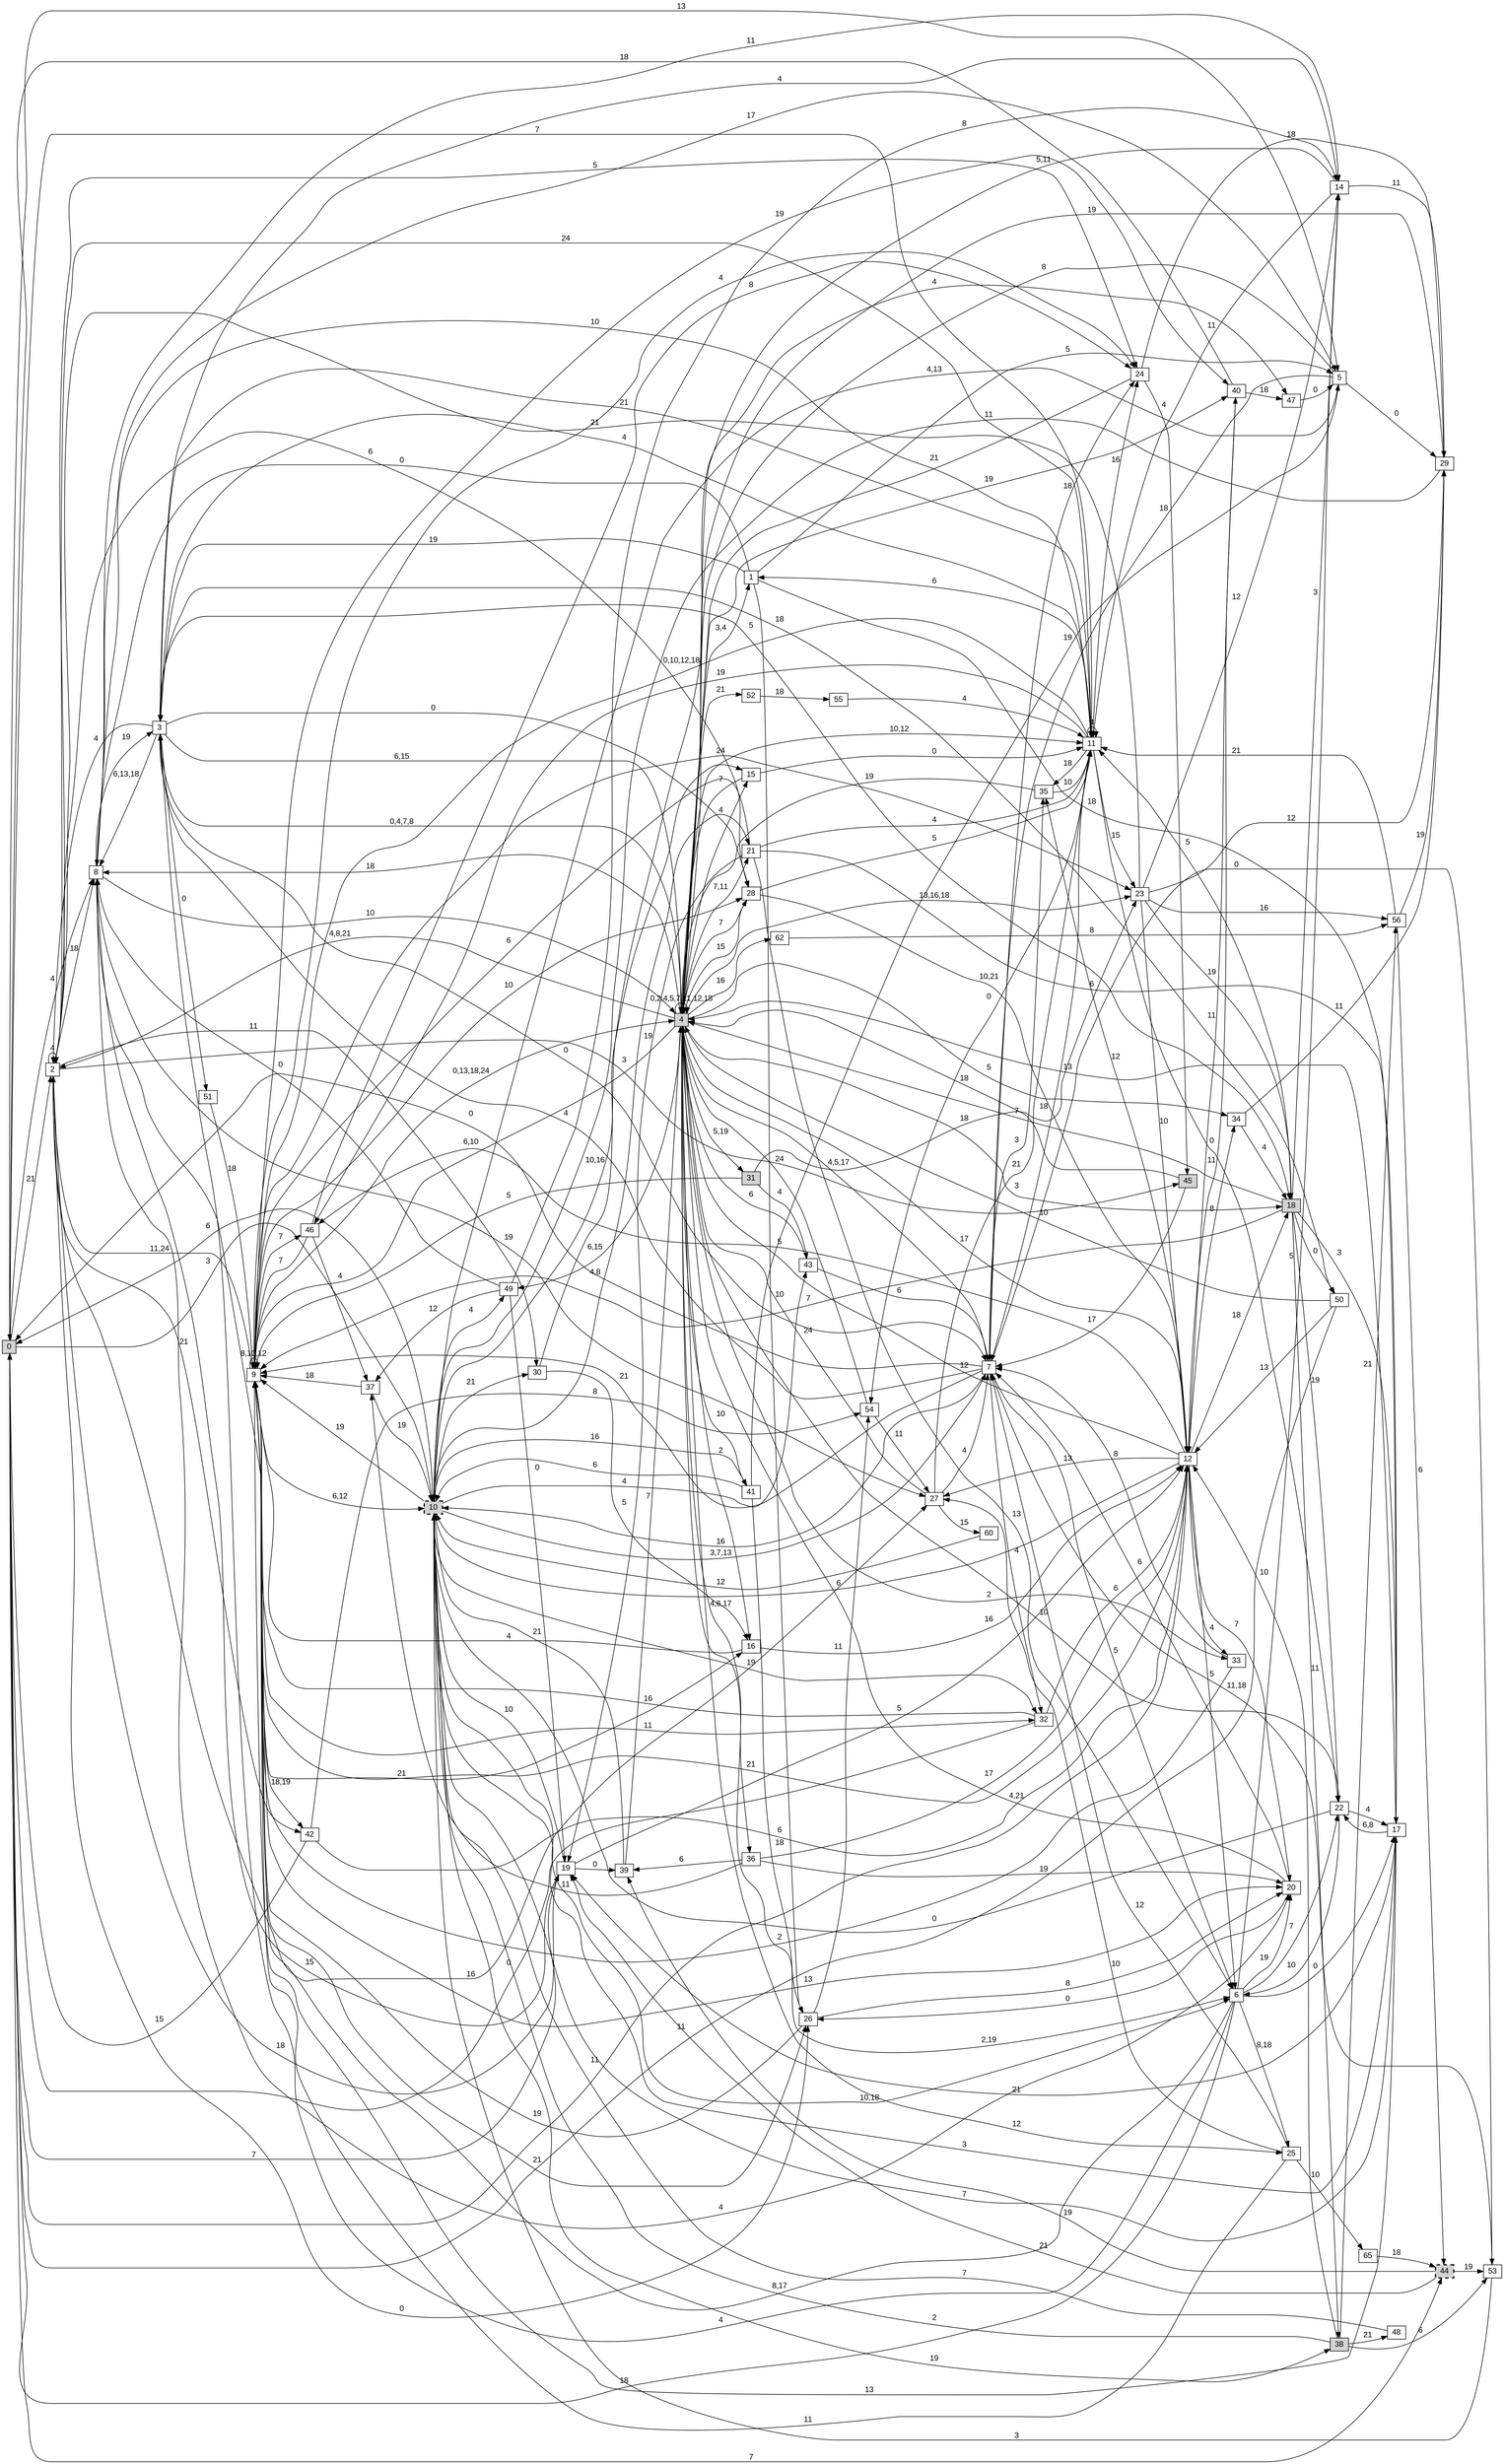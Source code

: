 digraph "NDFA" {
  rankdir=LR
  node [shape=box width=0.1 height=0.1 fontname=Arial]
  edge [fontname=Arial]
/* Estados */
 s0 [label="0" style="filled"] /* I:1 F:0 D:0 */
 s1 [label="1" ] /* I:0 F:0 D:0 */
 s2 [label="2" ] /* I:0 F:0 D:0 */
 s3 [label="3" ] /* I:0 F:0 D:0 */
 s4 [label="4" style="filled"] /* I:1 F:0 D:0 */
 s5 [label="5" ] /* I:0 F:0 D:0 */
 s6 [label="6" ] /* I:0 F:0 D:0 */
 s7 [label="7" ] /* I:0 F:0 D:0 */
 s8 [label="8" ] /* I:0 F:0 D:0 */
 s9 [label="9" ] /* I:0 F:0 D:0 */
 s10 [label="10" style="filled,bold,dashed"] /* I:1 F:1 D:0 */
 s11 [label="11" ] /* I:0 F:0 D:0 */
 s12 [label="12" ] /* I:0 F:0 D:0 */
 s14 [label="14" ] /* I:0 F:0 D:0 */
 s15 [label="15" ] /* I:0 F:0 D:0 */
 s16 [label="16" ] /* I:0 F:0 D:0 */
 s17 [label="17" ] /* I:0 F:0 D:0 */
 s18 [label="18" style="filled"] /* I:1 F:0 D:0 */
 s19 [label="19" ] /* I:0 F:0 D:0 */
 s20 [label="20" ] /* I:0 F:0 D:0 */
 s21 [label="21" ] /* I:0 F:0 D:0 */
 s22 [label="22" ] /* I:0 F:0 D:0 */
 s23 [label="23" ] /* I:0 F:0 D:0 */
 s24 [label="24" ] /* I:0 F:0 D:0 */
 s25 [label="25" ] /* I:0 F:0 D:0 */
 s26 [label="26" ] /* I:0 F:0 D:0 */
 s27 [label="27" ] /* I:0 F:0 D:0 */
 s28 [label="28" ] /* I:0 F:0 D:0 */
 s29 [label="29" ] /* I:0 F:0 D:0 */
 s30 [label="30" ] /* I:0 F:0 D:0 */
 s31 [label="31" style="filled"] /* I:1 F:0 D:0 */
 s32 [label="32" ] /* I:0 F:0 D:0 */
 s33 [label="33" ] /* I:0 F:0 D:0 */
 s34 [label="34" ] /* I:0 F:0 D:0 */
 s35 [label="35" ] /* I:0 F:0 D:0 */
 s36 [label="36" ] /* I:0 F:0 D:0 */
 s37 [label="37" ] /* I:0 F:0 D:0 */
 s38 [label="38" style="filled"] /* I:1 F:0 D:0 */
 s39 [label="39" ] /* I:0 F:0 D:0 */
 s40 [label="40" ] /* I:0 F:0 D:0 */
 s41 [label="41" ] /* I:0 F:0 D:0 */
 s42 [label="42" ] /* I:0 F:0 D:0 */
 s43 [label="43" ] /* I:0 F:0 D:0 */
 s44 [label="44" style="filled,bold,dashed"] /* I:1 F:1 D:0 */
 s45 [label="45" style="filled"] /* I:1 F:0 D:0 */
 s46 [label="46" ] /* I:0 F:0 D:0 */
 s47 [label="47" ] /* I:0 F:0 D:0 */
 s48 [label="48" ] /* I:0 F:0 D:0 */
 s49 [label="49" ] /* I:0 F:0 D:0 */
 s50 [label="50" ] /* I:0 F:0 D:0 */
 s51 [label="51" ] /* I:0 F:0 D:0 */
 s52 [label="52" ] /* I:0 F:0 D:0 */
 s53 [label="53" ] /* I:0 F:0 D:0 */
 s54 [label="54" ] /* I:0 F:0 D:0 */
 s55 [label="55" ] /* I:0 F:0 D:0 */
 s56 [label="56" ] /* I:0 F:0 D:0 */
 s60 [label="60" ] /* I:0 F:0 D:0 */
 s62 [label="62" ] /* I:0 F:0 D:0 */
 s65 [label="65" ] /* I:0 F:0 D:0 */
/* Transiciones */
  s0 -> s2 [label="21"]
  s0 -> s5 [label="13"]
  s0 -> s8 [label="4"]
  s0 -> s10 [label="3"]
  s0 -> s11 [label="7"]
  s0 -> s12 [label="11"]
  s0 -> s19 [label="7"]
  s0 -> s44 [label="7"]
  s1 -> s3 [label="19"]
  s1 -> s5 [label="5"]
  s1 -> s8 [label="0"]
  s1 -> s17 [label="18"]
  s1 -> s26 [label="10"]
  s2 -> s2 [label="4"]
  s2 -> s8 [label="18"]
  s2 -> s11 [label="24"]
  s2 -> s19 [label="18"]
  s2 -> s24 [label="5"]
  s2 -> s26 [label="0"]
  s2 -> s27 [label="16"]
  s2 -> s28 [label="6"]
  s2 -> s30 [label="11"]
  s2 -> s42 [label="21"]
  s2 -> s45 [label="3"]
  s3 -> s2 [label="4"]
  s3 -> s4 [label="6,15"]
  s3 -> s7 [label="0"]
  s3 -> s8 [label="6,13,18"]
  s3 -> s11 [label="21"]
  s3 -> s18 [label="5"]
  s3 -> s28 [label="0"]
  s3 -> s50 [label="18"]
  s3 -> s51 [label="0"]
  s4 -> s1 [label="3,4"]
  s4 -> s2 [label="4,8,21"]
  s4 -> s3 [label="0,4,7,8"]
  s4 -> s4 [label="0,2,4,5,7,11,12,18"]
  s4 -> s6 [label="2,19"]
  s4 -> s8 [label="18"]
  s4 -> s9 [label="6,10"]
  s4 -> s11 [label="10,12"]
  s4 -> s12 [label="17"]
  s4 -> s15 [label="4"]
  s4 -> s16 [label="2"]
  s4 -> s18 [label="3"]
  s4 -> s21 [label="7,11"]
  s4 -> s23 [label="13,16,18"]
  s4 -> s25 [label="12"]
  s4 -> s28 [label="7"]
  s4 -> s31 [label="5,19"]
  s4 -> s33 [label="2"]
  s4 -> s34 [label="5"]
  s4 -> s36 [label="4,6,17"]
  s4 -> s40 [label="19"]
  s4 -> s41 [label="10"]
  s4 -> s49 [label="6,15"]
  s4 -> s52 [label="21"]
  s4 -> s62 [label="16"]
  s5 -> s4 [label="8"]
  s5 -> s7 [label="18"]
  s5 -> s10 [label="4,13"]
  s5 -> s29 [label="0"]
  s6 -> s0 [label="18"]
  s6 -> s3 [label="4"]
  s6 -> s9 [label="8,17"]
  s6 -> s14 [label="5"]
  s6 -> s17 [label="0"]
  s6 -> s20 [label="19"]
  s6 -> s22 [label="7"]
  s6 -> s25 [label="8,18"]
  s7 -> s0 [label="0"]
  s7 -> s3 [label="4"]
  s7 -> s4 [label="4,5,17"]
  s7 -> s6 [label="5"]
  s7 -> s9 [label="21"]
  s7 -> s10 [label="16"]
  s7 -> s24 [label="18"]
  s7 -> s32 [label="4"]
  s7 -> s35 [label="3"]
  s7 -> s53 [label="0"]
  s8 -> s3 [label="19"]
  s8 -> s4 [label="10"]
  s8 -> s5 [label="17"]
  s8 -> s11 [label="10"]
  s8 -> s14 [label="11"]
  s8 -> s16 [label="21"]
  s8 -> s20 [label="4"]
  s8 -> s27 [label="19"]
  s9 -> s2 [label="11,24"]
  s9 -> s4 [label="0,13,18,24"]
  s9 -> s9 [label="8,10,12"]
  s9 -> s10 [label="6,12"]
  s9 -> s12 [label="21"]
  s9 -> s20 [label="13"]
  s9 -> s23 [label="24"]
  s9 -> s24 [label="4"]
  s9 -> s26 [label="21"]
  s9 -> s28 [label="10"]
  s9 -> s32 [label="11"]
  s9 -> s40 [label="19"]
  s9 -> s42 [label="18,19"]
  s9 -> s46 [label="7"]
  s10 -> s0 [label="6"]
  s10 -> s6 [label="10,18"]
  s10 -> s7 [label="3,7,13"]
  s10 -> s9 [label="19"]
  s10 -> s15 [label="10,16"]
  s10 -> s17 [label="3"]
  s10 -> s21 [label="4,8"]
  s10 -> s30 [label="21"]
  s10 -> s32 [label="19"]
  s10 -> s38 [label="19"]
  s10 -> s41 [label="16"]
  s10 -> s43 [label="4"]
  s10 -> s49 [label="4"]
  s11 -> s1 [label="6"]
  s11 -> s3 [label="4"]
  s11 -> s7 [label="18"]
  s11 -> s9 [label="0,10,12,18"]
  s11 -> s11 [label="4"]
  s11 -> s22 [label="0"]
  s11 -> s23 [label="15"]
  s11 -> s24 [label="16"]
  s11 -> s35 [label="18"]
  s11 -> s46 [label="19"]
  s11 -> s54 [label="0"]
  s12 -> s4 [label="12"]
  s12 -> s6 [label="5"]
  s12 -> s10 [label="6"]
  s12 -> s18 [label="18"]
  s12 -> s20 [label="7"]
  s12 -> s27 [label="13"]
  s12 -> s33 [label="4"]
  s12 -> s34 [label="8"]
  s12 -> s35 [label="12"]
  s12 -> s40 [label="11"]
  s12 -> s46 [label="5"]
  s14 -> s3 [label="4"]
  s14 -> s4 [label="5,11"]
  s14 -> s11 [label="11"]
  s14 -> s29 [label="11"]
  s15 -> s4 [label="7"]
  s15 -> s11 [label="0"]
  s16 -> s9 [label="4"]
  s16 -> s12 [label="16"]
  s17 -> s4 [label="13"]
  s17 -> s9 [label="13"]
  s17 -> s10 [label="7"]
  s17 -> s19 [label="21"]
  s17 -> s22 [label="6,8"]
  s18 -> s4 [label="7"]
  s18 -> s9 [label="7"]
  s18 -> s11 [label="5"]
  s18 -> s14 [label="3"]
  s18 -> s17 [label="3"]
  s18 -> s22 [label="19"]
  s18 -> s38 [label="11"]
  s18 -> s50 [label="0"]
  s19 -> s8 [label="15"]
  s19 -> s10 [label="10"]
  s19 -> s12 [label="5"]
  s19 -> s39 [label="0"]
  s20 -> s4 [label="4,21"]
  s20 -> s7 [label="6"]
  s20 -> s26 [label="0"]
  s21 -> s6 [label="13"]
  s21 -> s9 [label="6"]
  s21 -> s11 [label="4"]
  s21 -> s17 [label="6"]
  s21 -> s19 [label="19"]
  s22 -> s4 [label="10"]
  s22 -> s6 [label="10"]
  s22 -> s10 [label="0"]
  s22 -> s17 [label="4"]
  s23 -> s2 [label="21"]
  s23 -> s12 [label="10"]
  s23 -> s14 [label="12"]
  s23 -> s18 [label="19"]
  s23 -> s29 [label="12"]
  s23 -> s56 [label="16"]
  s24 -> s4 [label="21"]
  s24 -> s29 [label="18"]
  s24 -> s45 [label="4"]
  s25 -> s7 [label="12"]
  s25 -> s9 [label="11"]
  s25 -> s27 [label="10"]
  s25 -> s65 [label="10"]
  s26 -> s9 [label="19"]
  s26 -> s20 [label="8"]
  s26 -> s54 [label="11"]
  s27 -> s4 [label="24"]
  s27 -> s7 [label="4"]
  s27 -> s11 [label="21"]
  s27 -> s60 [label="15"]
  s28 -> s4 [label="15"]
  s28 -> s11 [label="5"]
  s28 -> s12 [label="10,21"]
  s29 -> s4 [label="19"]
  s29 -> s10 [label="11"]
  s30 -> s16 [label="5"]
  s30 -> s47 [label="4"]
  s31 -> s9 [label="5"]
  s31 -> s23 [label="18"]
  s31 -> s43 [label="4"]
  s32 -> s0 [label="0"]
  s32 -> s9 [label="16"]
  s32 -> s12 [label="6"]
  s33 -> s7 [label="8"]
  s33 -> s9 [label="2"]
  s34 -> s18 [label="4"]
  s34 -> s29 [label="11"]
  s35 -> s4 [label="19"]
  s35 -> s11 [label="10"]
  s36 -> s12 [label="17"]
  s36 -> s20 [label="19"]
  s36 -> s37 [label="11"]
  s36 -> s39 [label="6"]
  s37 -> s9 [label="18"]
  s37 -> s10 [label="19"]
  s38 -> s10 [label="2"]
  s38 -> s12 [label="10"]
  s38 -> s48 [label="21"]
  s38 -> s53 [label="6"]
  s38 -> s56 [label="21"]
  s39 -> s4 [label="7"]
  s39 -> s10 [label="21"]
  s40 -> s0 [label="18"]
  s40 -> s12 [label="11"]
  s40 -> s47 [label="18"]
  s41 -> s5 [label="19"]
  s41 -> s10 [label="6"]
  s41 -> s26 [label="18"]
  s42 -> s0 [label="15"]
  s42 -> s12 [label="6"]
  s42 -> s54 [label="8"]
  s43 -> s4 [label="6"]
  s43 -> s7 [label="6"]
  s44 -> s19 [label="21"]
  s44 -> s39 [label="19"]
  s44 -> s53 [label="19"]
  s45 -> s4 [label="18"]
  s45 -> s7 [label="17"]
  s46 -> s9 [label="7"]
  s46 -> s24 [label="8"]
  s46 -> s37 [label="4"]
  s47 -> s5 [label="0"]
  s48 -> s10 [label="7"]
  s49 -> s8 [label="0"]
  s49 -> s14 [label="8"]
  s49 -> s19 [label="0"]
  s49 -> s37 [label="12"]
  s50 -> s0 [label="11"]
  s50 -> s4 [label="10"]
  s50 -> s12 [label="13"]
  s51 -> s9 [label="18"]
  s52 -> s55 [label="18"]
  s53 -> s7 [label="11,18"]
  s53 -> s10 [label="3"]
  s54 -> s4 [label="24"]
  s54 -> s27 [label="11"]
  s55 -> s11 [label="4"]
  s56 -> s11 [label="21"]
  s56 -> s29 [label="19"]
  s56 -> s44 [label="6"]
  s60 -> s10 [label="12"]
  s62 -> s56 [label="8"]
  s65 -> s44 [label="18"]
}
